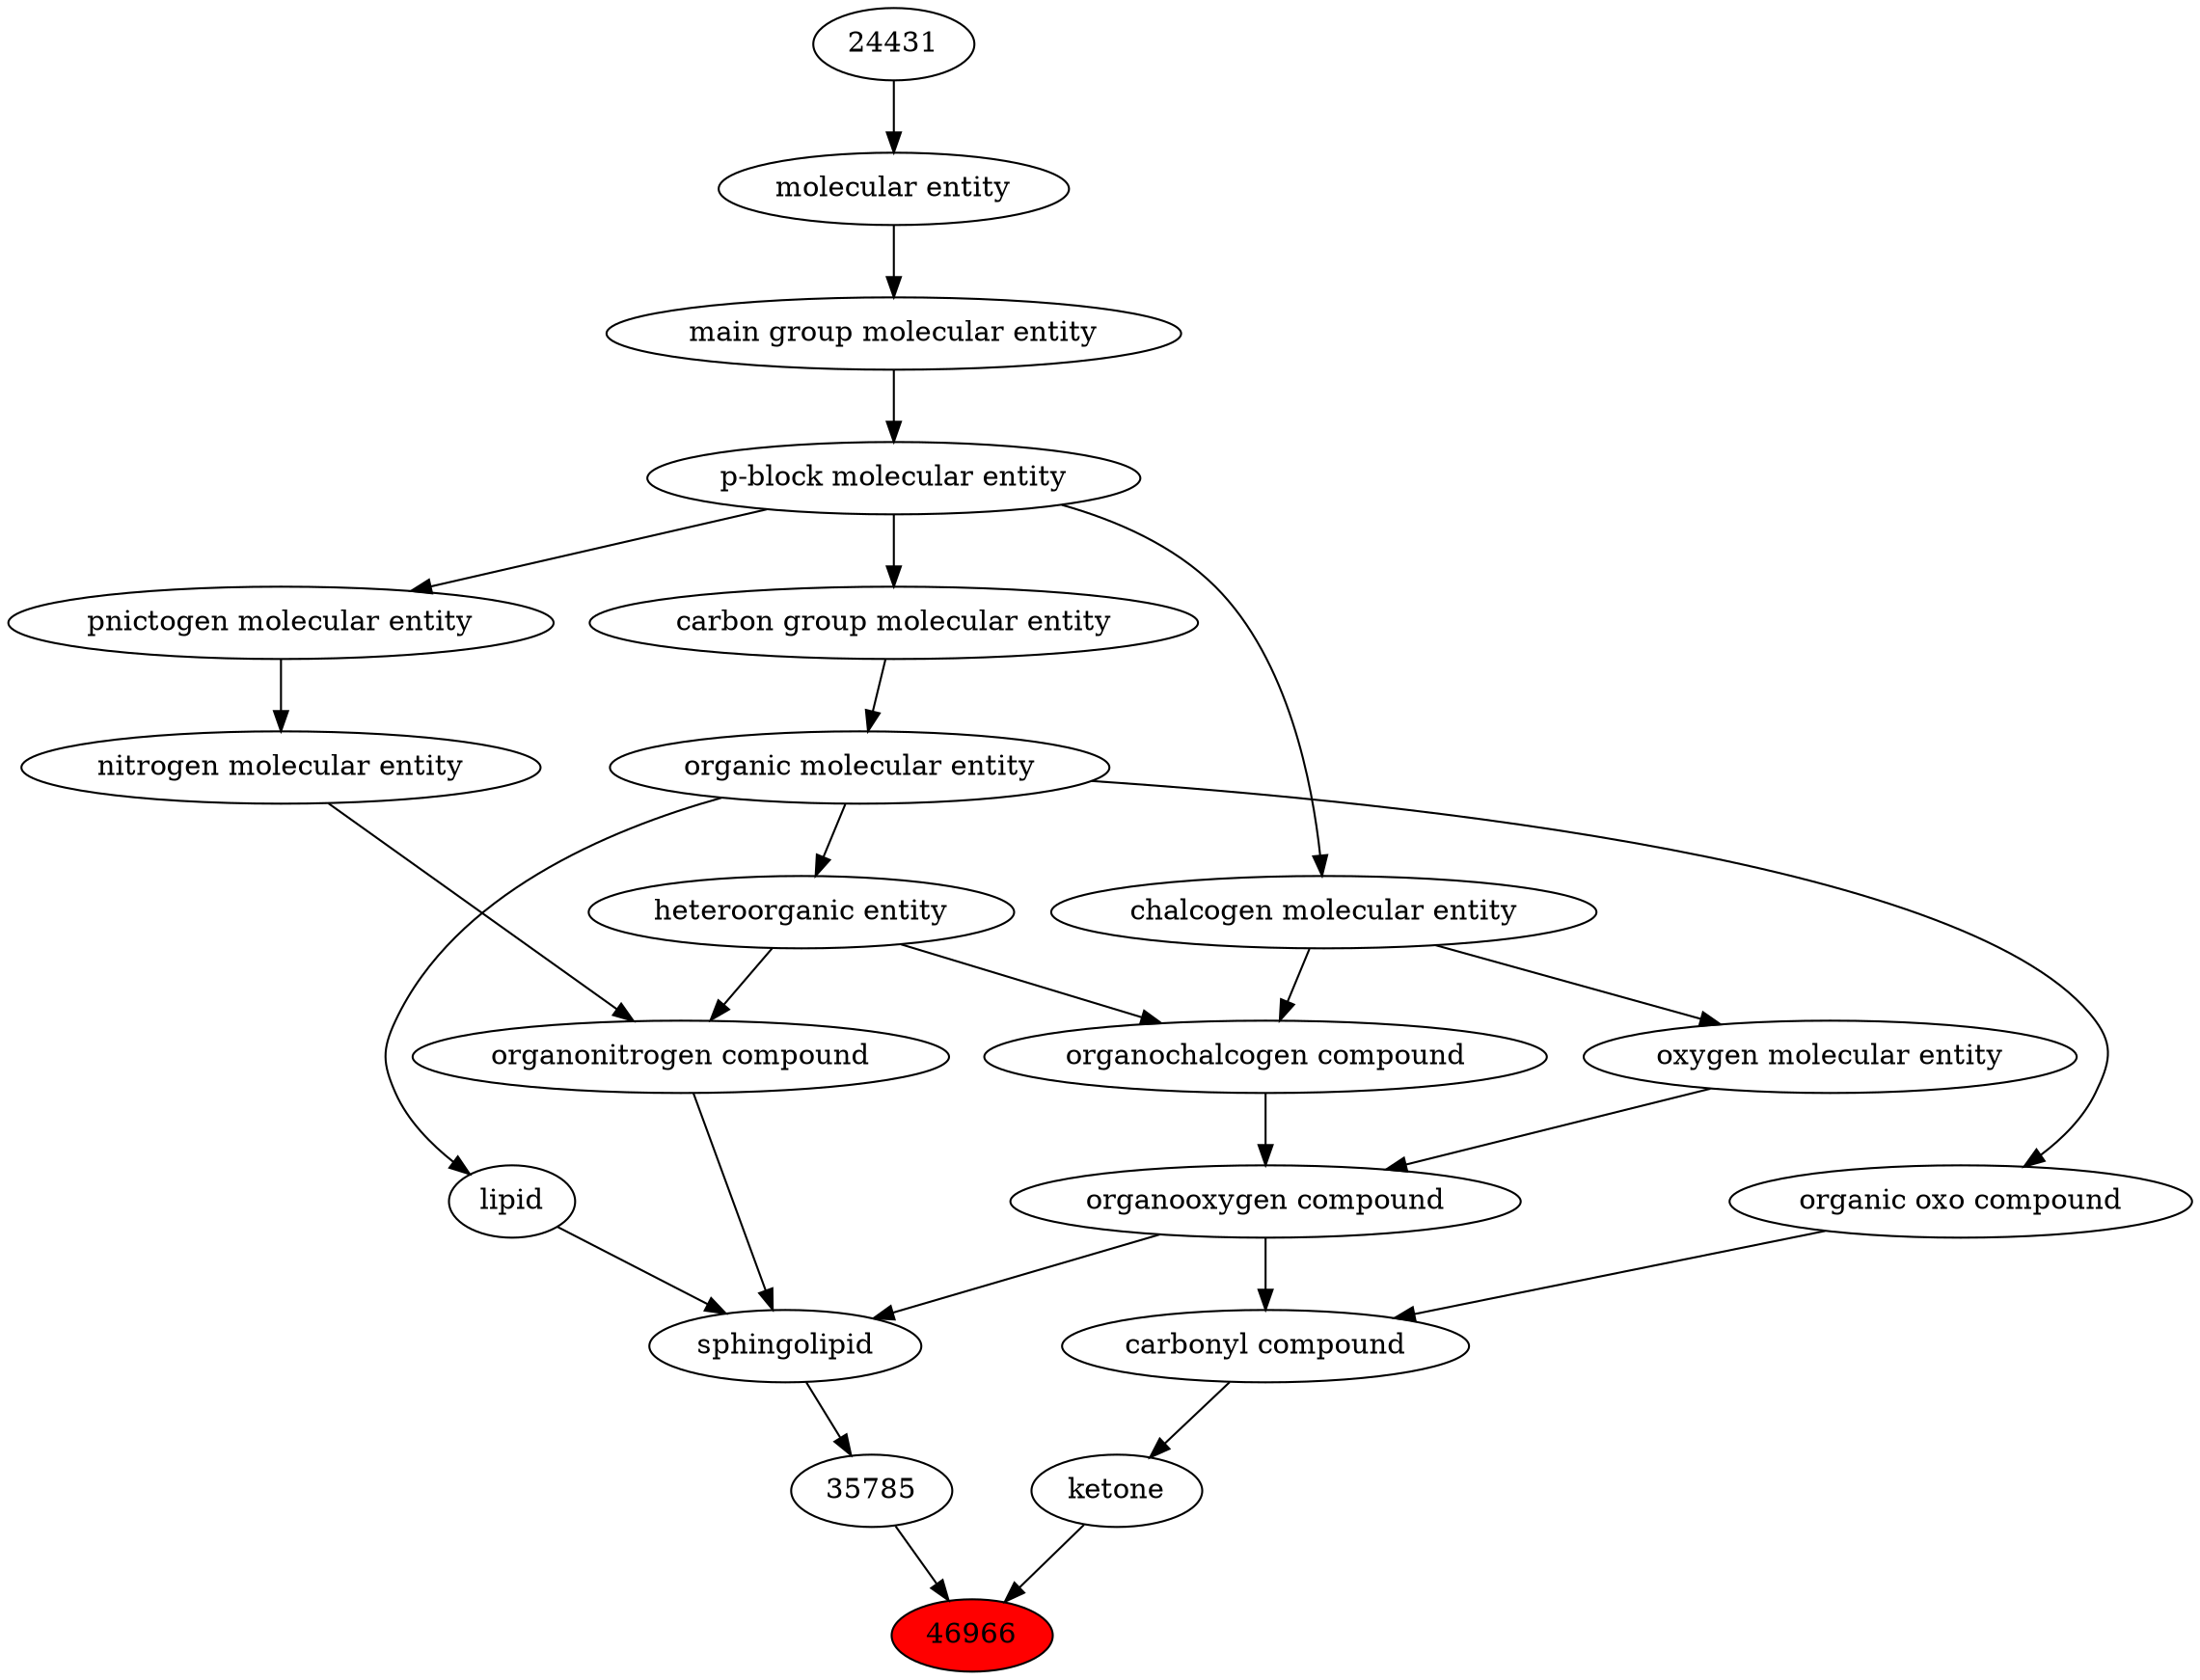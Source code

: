 digraph tree{ 
46966 [label="46966" fillcolor=red style=filled]
35785 -> 46966
17087 -> 46966
35785 [label="35785"]
26739 -> 35785
17087 [label="ketone"]
36586 -> 17087
26739 [label="sphingolipid"]
36963 -> 26739
35352 -> 26739
18059 -> 26739
36586 [label="carbonyl compound"]
36587 -> 36586
36963 -> 36586
36963 [label="organooxygen compound"]
36962 -> 36963
25806 -> 36963
35352 [label="organonitrogen compound"]
51143 -> 35352
33285 -> 35352
18059 [label="lipid"]
50860 -> 18059
36587 [label="organic oxo compound"]
50860 -> 36587
36962 [label="organochalcogen compound"]
33285 -> 36962
33304 -> 36962
25806 [label="oxygen molecular entity"]
33304 -> 25806
51143 [label="nitrogen molecular entity"]
33302 -> 51143
33285 [label="heteroorganic entity"]
50860 -> 33285
50860 [label="organic molecular entity"]
33582 -> 50860
33304 [label="chalcogen molecular entity"]
33675 -> 33304
33302 [label="pnictogen molecular entity"]
33675 -> 33302
33582 [label="carbon group molecular entity"]
33675 -> 33582
33675 [label="p-block molecular entity"]
33579 -> 33675
33579 [label="main group molecular entity"]
23367 -> 33579
23367 [label="molecular entity"]
24431 -> 23367
24431 [label="24431"]
}